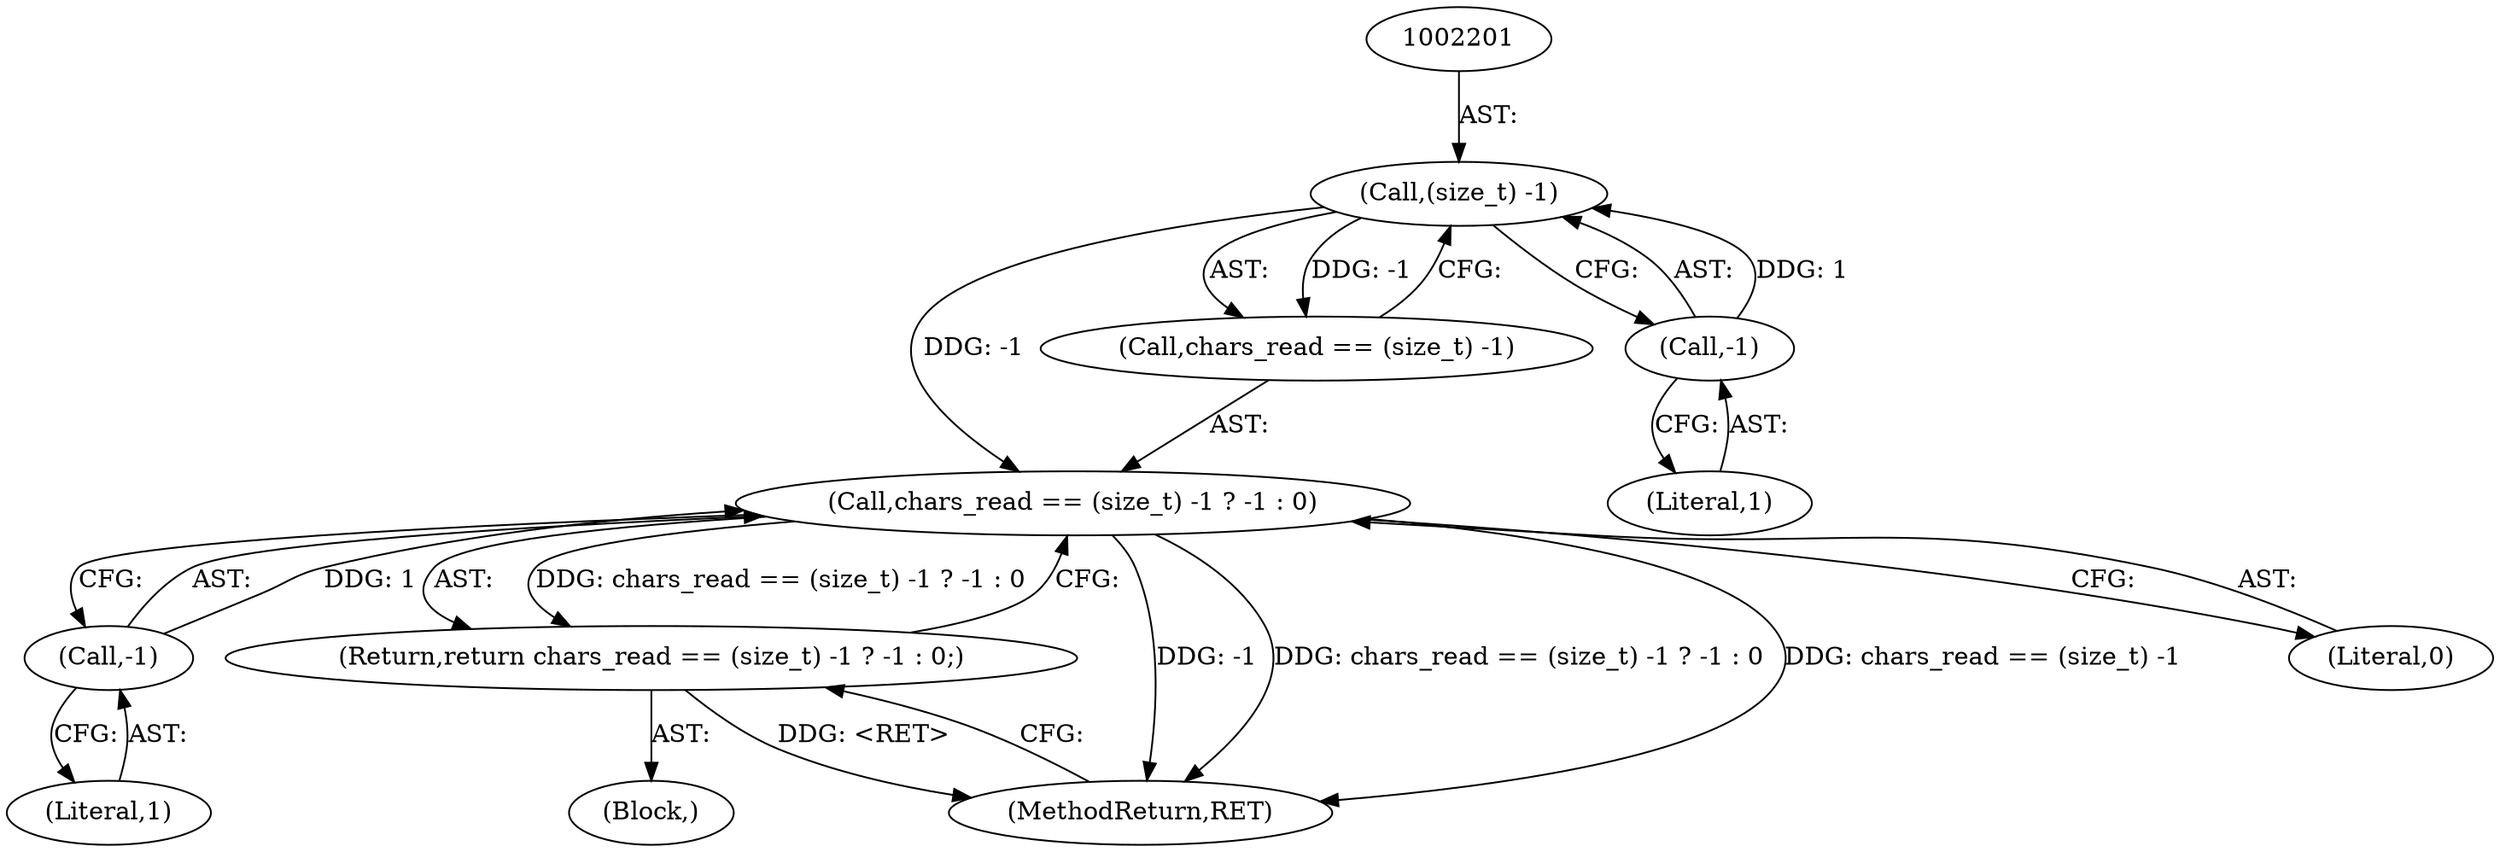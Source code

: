 digraph "0_savannah_0c08d7a902c6fdd49b704623a12d8d672ef18944@API" {
"1002197" [label="(Call,chars_read == (size_t) -1 ? -1 : 0)"];
"1002200" [label="(Call,(size_t) -1)"];
"1002202" [label="(Call,-1)"];
"1002204" [label="(Call,-1)"];
"1002196" [label="(Return,return chars_read == (size_t) -1 ? -1 : 0;)"];
"1002204" [label="(Call,-1)"];
"1002206" [label="(Literal,0)"];
"1002203" [label="(Literal,1)"];
"1002200" [label="(Call,(size_t) -1)"];
"1002197" [label="(Call,chars_read == (size_t) -1 ? -1 : 0)"];
"1002192" [label="(Block,)"];
"1002202" [label="(Call,-1)"];
"1002772" [label="(MethodReturn,RET)"];
"1002205" [label="(Literal,1)"];
"1002198" [label="(Call,chars_read == (size_t) -1)"];
"1002196" [label="(Return,return chars_read == (size_t) -1 ? -1 : 0;)"];
"1002197" -> "1002196"  [label="AST: "];
"1002197" -> "1002204"  [label="CFG: "];
"1002197" -> "1002206"  [label="CFG: "];
"1002198" -> "1002197"  [label="AST: "];
"1002204" -> "1002197"  [label="AST: "];
"1002206" -> "1002197"  [label="AST: "];
"1002196" -> "1002197"  [label="CFG: "];
"1002197" -> "1002772"  [label="DDG: -1"];
"1002197" -> "1002772"  [label="DDG: chars_read == (size_t) -1 ? -1 : 0"];
"1002197" -> "1002772"  [label="DDG: chars_read == (size_t) -1"];
"1002197" -> "1002196"  [label="DDG: chars_read == (size_t) -1 ? -1 : 0"];
"1002200" -> "1002197"  [label="DDG: -1"];
"1002204" -> "1002197"  [label="DDG: 1"];
"1002200" -> "1002198"  [label="AST: "];
"1002200" -> "1002202"  [label="CFG: "];
"1002201" -> "1002200"  [label="AST: "];
"1002202" -> "1002200"  [label="AST: "];
"1002198" -> "1002200"  [label="CFG: "];
"1002200" -> "1002198"  [label="DDG: -1"];
"1002202" -> "1002200"  [label="DDG: 1"];
"1002202" -> "1002203"  [label="CFG: "];
"1002203" -> "1002202"  [label="AST: "];
"1002204" -> "1002205"  [label="CFG: "];
"1002205" -> "1002204"  [label="AST: "];
"1002196" -> "1002192"  [label="AST: "];
"1002772" -> "1002196"  [label="CFG: "];
"1002196" -> "1002772"  [label="DDG: <RET>"];
}
